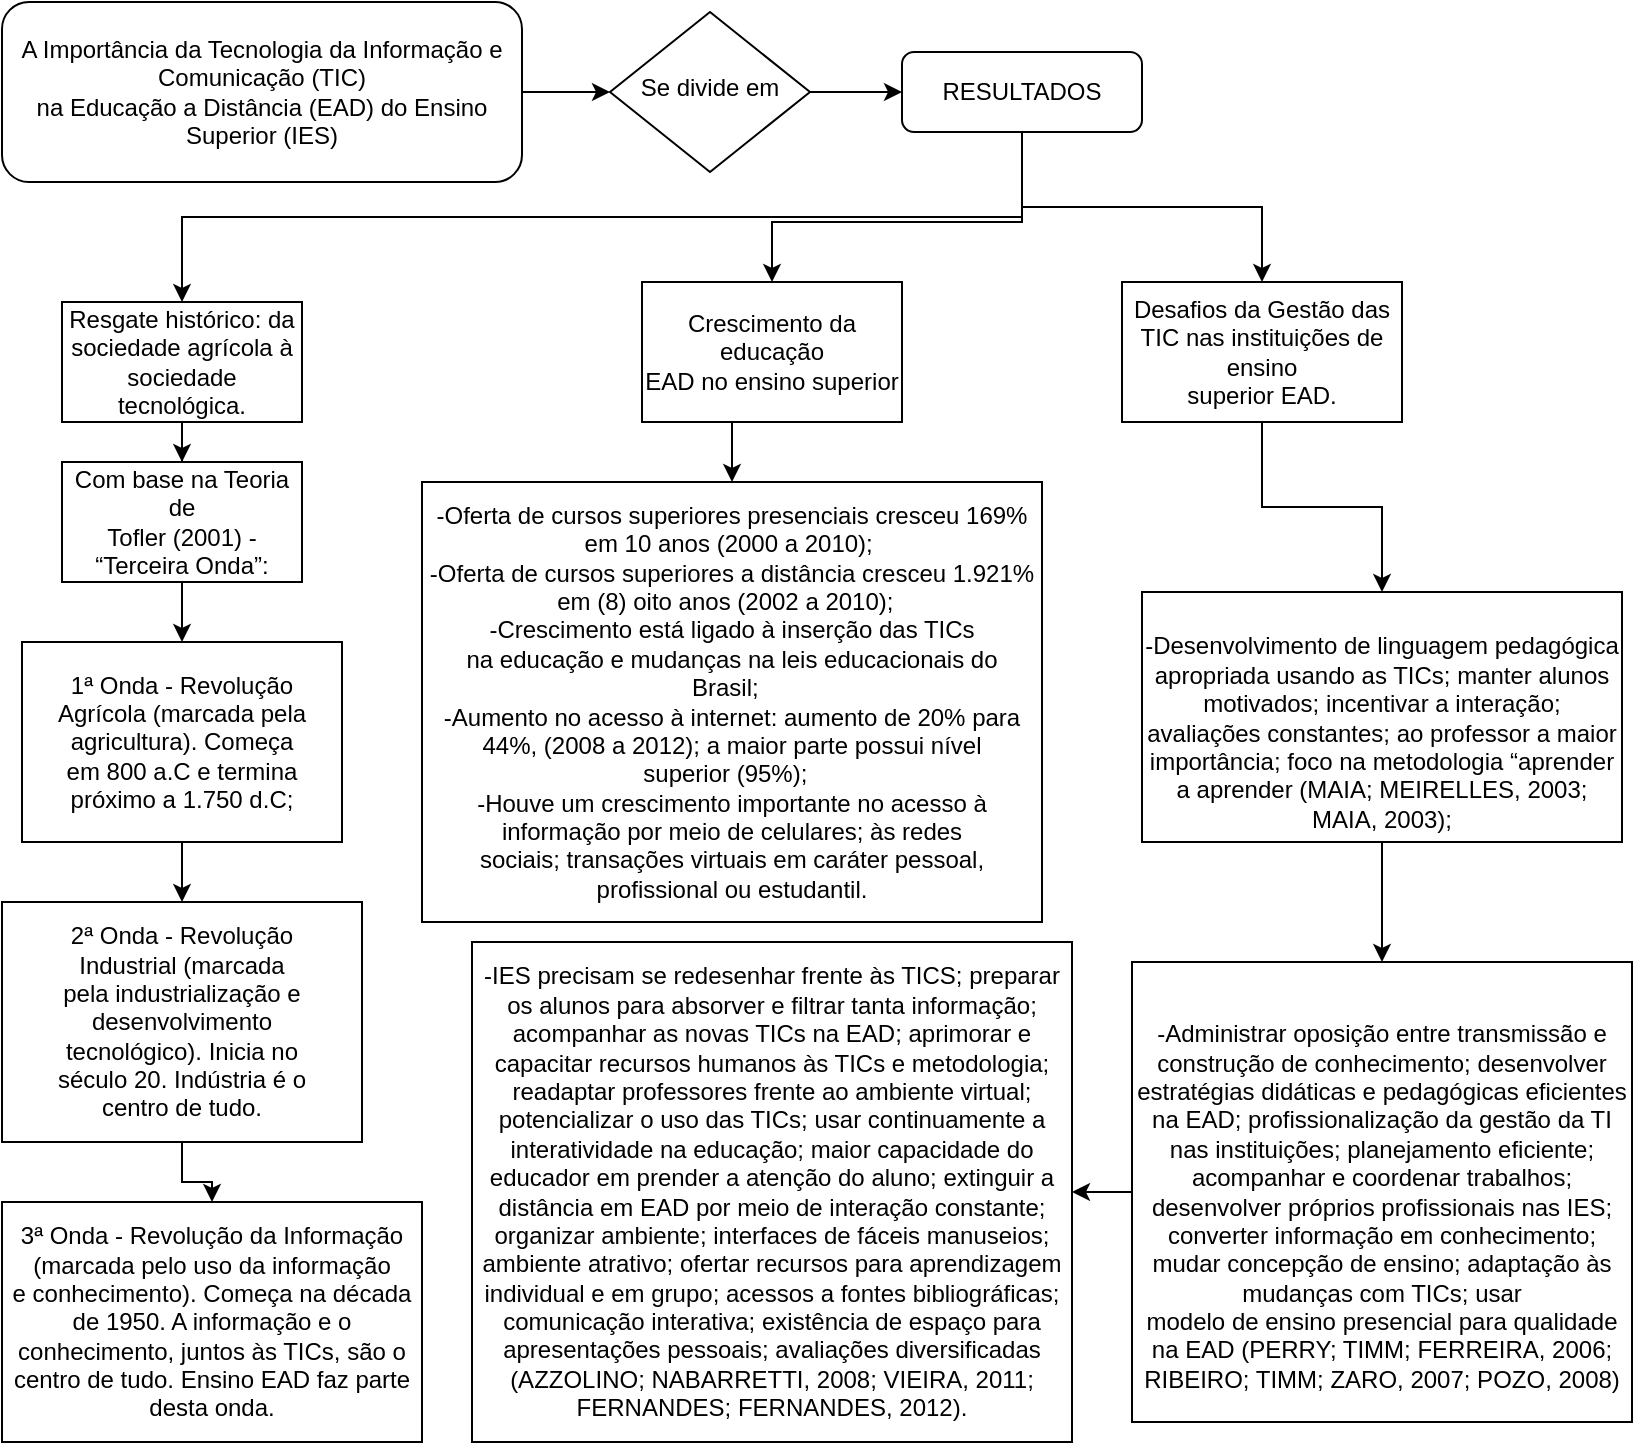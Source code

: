 <mxfile version="21.0.8" type="device"><diagram id="C5RBs43oDa-KdzZeNtuy" name="Page-1"><mxGraphModel dx="1114" dy="610" grid="1" gridSize="10" guides="1" tooltips="1" connect="1" arrows="1" fold="1" page="1" pageScale="1" pageWidth="827" pageHeight="1169" math="0" shadow="0"><root><mxCell id="WIyWlLk6GJQsqaUBKTNV-0"/><mxCell id="WIyWlLk6GJQsqaUBKTNV-1" parent="WIyWlLk6GJQsqaUBKTNV-0"/><mxCell id="7zVoyCd6cEXXm8PSGO4e-0" style="edgeStyle=orthogonalEdgeStyle;rounded=0;orthogonalLoop=1;jettySize=auto;html=1;exitX=1;exitY=0.5;exitDx=0;exitDy=0;entryX=0;entryY=0.5;entryDx=0;entryDy=0;" edge="1" parent="WIyWlLk6GJQsqaUBKTNV-1" source="7zVoyCd6cEXXm8PSGO4e-1" target="7zVoyCd6cEXXm8PSGO4e-3"><mxGeometry relative="1" as="geometry"/></mxCell><mxCell id="7zVoyCd6cEXXm8PSGO4e-1" value="A Importância da Tecnologia da Informação e Comunicação (TIC)&lt;br/&gt;na Educação a Distância (EAD) do Ensino Superior (IES)" style="rounded=1;whiteSpace=wrap;html=1;fontSize=12;glass=0;strokeWidth=1;shadow=0;" vertex="1" parent="WIyWlLk6GJQsqaUBKTNV-1"><mxGeometry x="10" y="10" width="260" height="90" as="geometry"/></mxCell><mxCell id="7zVoyCd6cEXXm8PSGO4e-2" style="edgeStyle=orthogonalEdgeStyle;rounded=0;orthogonalLoop=1;jettySize=auto;html=1;" edge="1" parent="WIyWlLk6GJQsqaUBKTNV-1" source="7zVoyCd6cEXXm8PSGO4e-3" target="7zVoyCd6cEXXm8PSGO4e-5"><mxGeometry relative="1" as="geometry"/></mxCell><mxCell id="7zVoyCd6cEXXm8PSGO4e-3" value="Se divide em" style="rhombus;whiteSpace=wrap;html=1;shadow=0;fontFamily=Helvetica;fontSize=12;align=center;strokeWidth=1;spacing=6;spacingTop=-4;" vertex="1" parent="WIyWlLk6GJQsqaUBKTNV-1"><mxGeometry x="314" y="15" width="100" height="80" as="geometry"/></mxCell><mxCell id="7zVoyCd6cEXXm8PSGO4e-10" style="edgeStyle=orthogonalEdgeStyle;rounded=0;orthogonalLoop=1;jettySize=auto;html=1;exitX=0.5;exitY=1;exitDx=0;exitDy=0;entryX=0.5;entryY=0;entryDx=0;entryDy=0;" edge="1" parent="WIyWlLk6GJQsqaUBKTNV-1" source="7zVoyCd6cEXXm8PSGO4e-5" target="7zVoyCd6cEXXm8PSGO4e-6"><mxGeometry relative="1" as="geometry"/></mxCell><mxCell id="7zVoyCd6cEXXm8PSGO4e-11" style="edgeStyle=orthogonalEdgeStyle;rounded=0;orthogonalLoop=1;jettySize=auto;html=1;exitX=0.5;exitY=1;exitDx=0;exitDy=0;entryX=0.5;entryY=0;entryDx=0;entryDy=0;" edge="1" parent="WIyWlLk6GJQsqaUBKTNV-1" source="7zVoyCd6cEXXm8PSGO4e-5" target="7zVoyCd6cEXXm8PSGO4e-8"><mxGeometry relative="1" as="geometry"/></mxCell><mxCell id="7zVoyCd6cEXXm8PSGO4e-12" style="edgeStyle=orthogonalEdgeStyle;rounded=0;orthogonalLoop=1;jettySize=auto;html=1;exitX=0.5;exitY=1;exitDx=0;exitDy=0;entryX=0.5;entryY=0;entryDx=0;entryDy=0;" edge="1" parent="WIyWlLk6GJQsqaUBKTNV-1" source="7zVoyCd6cEXXm8PSGO4e-5" target="7zVoyCd6cEXXm8PSGO4e-7"><mxGeometry relative="1" as="geometry"><Array as="points"><mxPoint x="520" y="120"/><mxPoint x="395" y="120"/></Array></mxGeometry></mxCell><mxCell id="7zVoyCd6cEXXm8PSGO4e-5" value="RESULTADOS" style="rounded=1;whiteSpace=wrap;html=1;fontSize=12;glass=0;strokeWidth=1;shadow=0;" vertex="1" parent="WIyWlLk6GJQsqaUBKTNV-1"><mxGeometry x="460" y="35" width="120" height="40" as="geometry"/></mxCell><mxCell id="7zVoyCd6cEXXm8PSGO4e-14" value="" style="edgeStyle=orthogonalEdgeStyle;rounded=0;orthogonalLoop=1;jettySize=auto;html=1;" edge="1" parent="WIyWlLk6GJQsqaUBKTNV-1" source="7zVoyCd6cEXXm8PSGO4e-6" target="7zVoyCd6cEXXm8PSGO4e-13"><mxGeometry relative="1" as="geometry"/></mxCell><mxCell id="7zVoyCd6cEXXm8PSGO4e-6" value="Resgate histórico: da&lt;br&gt;sociedade agrícola à&lt;br&gt;sociedade tecnológica." style="rounded=0;whiteSpace=wrap;html=1;" vertex="1" parent="WIyWlLk6GJQsqaUBKTNV-1"><mxGeometry x="40" y="160" width="120" height="60" as="geometry"/></mxCell><mxCell id="7zVoyCd6cEXXm8PSGO4e-22" style="edgeStyle=orthogonalEdgeStyle;rounded=0;orthogonalLoop=1;jettySize=auto;html=1;exitX=0.5;exitY=1;exitDx=0;exitDy=0;entryX=0.5;entryY=0;entryDx=0;entryDy=0;" edge="1" parent="WIyWlLk6GJQsqaUBKTNV-1" source="7zVoyCd6cEXXm8PSGO4e-7" target="7zVoyCd6cEXXm8PSGO4e-21"><mxGeometry relative="1" as="geometry"/></mxCell><mxCell id="7zVoyCd6cEXXm8PSGO4e-7" value="Crescimento da educação&lt;br&gt;EAD no ensino superior" style="rounded=0;whiteSpace=wrap;html=1;" vertex="1" parent="WIyWlLk6GJQsqaUBKTNV-1"><mxGeometry x="330" y="150" width="130" height="70" as="geometry"/></mxCell><mxCell id="7zVoyCd6cEXXm8PSGO4e-24" value="" style="edgeStyle=orthogonalEdgeStyle;rounded=0;orthogonalLoop=1;jettySize=auto;html=1;" edge="1" parent="WIyWlLk6GJQsqaUBKTNV-1" source="7zVoyCd6cEXXm8PSGO4e-8" target="7zVoyCd6cEXXm8PSGO4e-23"><mxGeometry relative="1" as="geometry"/></mxCell><mxCell id="7zVoyCd6cEXXm8PSGO4e-8" value="Desafios da Gestão das TIC nas instituições de ensino&lt;br&gt;superior EAD." style="rounded=0;whiteSpace=wrap;html=1;" vertex="1" parent="WIyWlLk6GJQsqaUBKTNV-1"><mxGeometry x="570" y="150" width="140" height="70" as="geometry"/></mxCell><mxCell id="7zVoyCd6cEXXm8PSGO4e-16" value="" style="edgeStyle=orthogonalEdgeStyle;rounded=0;orthogonalLoop=1;jettySize=auto;html=1;" edge="1" parent="WIyWlLk6GJQsqaUBKTNV-1" source="7zVoyCd6cEXXm8PSGO4e-13" target="7zVoyCd6cEXXm8PSGO4e-15"><mxGeometry relative="1" as="geometry"/></mxCell><mxCell id="7zVoyCd6cEXXm8PSGO4e-13" value="Com base na Teoria de&lt;br&gt;Tofler (2001) -&lt;br&gt;“Terceira Onda”:" style="whiteSpace=wrap;html=1;rounded=0;" vertex="1" parent="WIyWlLk6GJQsqaUBKTNV-1"><mxGeometry x="40" y="240" width="120" height="60" as="geometry"/></mxCell><mxCell id="7zVoyCd6cEXXm8PSGO4e-18" value="" style="edgeStyle=orthogonalEdgeStyle;rounded=0;orthogonalLoop=1;jettySize=auto;html=1;" edge="1" parent="WIyWlLk6GJQsqaUBKTNV-1" source="7zVoyCd6cEXXm8PSGO4e-15" target="7zVoyCd6cEXXm8PSGO4e-17"><mxGeometry relative="1" as="geometry"/></mxCell><mxCell id="7zVoyCd6cEXXm8PSGO4e-15" value="1ª Onda - Revolução&lt;br&gt;Agrícola (marcada pela&lt;br&gt;agricultura). Começa&lt;br&gt;em 800 a.C e termina&lt;br&gt;próximo a 1.750 d.C;" style="whiteSpace=wrap;html=1;rounded=0;" vertex="1" parent="WIyWlLk6GJQsqaUBKTNV-1"><mxGeometry x="20" y="330" width="160" height="100" as="geometry"/></mxCell><mxCell id="7zVoyCd6cEXXm8PSGO4e-20" value="" style="edgeStyle=orthogonalEdgeStyle;rounded=0;orthogonalLoop=1;jettySize=auto;html=1;" edge="1" parent="WIyWlLk6GJQsqaUBKTNV-1" source="7zVoyCd6cEXXm8PSGO4e-17" target="7zVoyCd6cEXXm8PSGO4e-19"><mxGeometry relative="1" as="geometry"/></mxCell><mxCell id="7zVoyCd6cEXXm8PSGO4e-17" value="2ª Onda - Revolução&lt;br&gt;Industrial (marcada&lt;br&gt;pela industrialização e&lt;br&gt;desenvolvimento&lt;br&gt;tecnológico). Inicia no&lt;br&gt;século 20. Indústria é o&lt;br&gt;centro de tudo." style="whiteSpace=wrap;html=1;rounded=0;" vertex="1" parent="WIyWlLk6GJQsqaUBKTNV-1"><mxGeometry x="10" y="460" width="180" height="120" as="geometry"/></mxCell><mxCell id="7zVoyCd6cEXXm8PSGO4e-19" value="3ª Onda - Revolução da Informação (marcada pelo uso da informação&lt;br&gt;e conhecimento). Começa na década de 1950. A informação e o conhecimento, juntos às TICs, são o centro de tudo. Ensino EAD faz parte desta onda." style="whiteSpace=wrap;html=1;rounded=0;" vertex="1" parent="WIyWlLk6GJQsqaUBKTNV-1"><mxGeometry x="10" y="610" width="210" height="120" as="geometry"/></mxCell><mxCell id="7zVoyCd6cEXXm8PSGO4e-21" value="&lt;div style=&quot;&quot;&gt;&lt;span style=&quot;background-color: initial;&quot;&gt;-Oferta de cursos superiores&amp;nbsp;&lt;/span&gt;&lt;span style=&quot;background-color: initial;&quot;&gt;presenciais cresceu 169% em&amp;nbsp;&lt;/span&gt;&lt;span style=&quot;background-color: initial;&quot;&gt;10 anos (2000 a 2010);&amp;nbsp;&lt;/span&gt;&lt;/div&gt;&lt;div style=&quot;&quot;&gt;&lt;span style=&quot;background-color: initial;&quot;&gt;-Oferta de cursos superiores a&amp;nbsp;&lt;/span&gt;&lt;span style=&quot;background-color: initial;&quot;&gt;distância cresceu 1.921% em&amp;nbsp;&lt;/span&gt;&lt;span style=&quot;background-color: initial;&quot;&gt;(8) oito anos (2002 a 2010);&amp;nbsp;&amp;nbsp;&lt;/span&gt;&lt;br&gt;&lt;/div&gt;&lt;div style=&quot;&quot;&gt;&lt;span style=&quot;background-color: initial;&quot;&gt;-Crescimento está ligado à&amp;nbsp;&lt;/span&gt;&lt;span style=&quot;background-color: initial;&quot;&gt;inserção das TICs na&amp;nbsp;&lt;/span&gt;&lt;span style=&quot;background-color: initial;&quot;&gt;educação e mudanças na leis&amp;nbsp;&lt;/span&gt;&lt;span style=&quot;background-color: initial;&quot;&gt;educacionais do Brasil;&amp;nbsp;&amp;nbsp;&lt;/span&gt;&lt;br&gt;&lt;/div&gt;&lt;div style=&quot;&quot;&gt;&lt;span style=&quot;background-color: initial;&quot;&gt;-Aumento no acesso à&amp;nbsp;&lt;/span&gt;&lt;span style=&quot;background-color: initial;&quot;&gt;internet: aumento de 20%&amp;nbsp;&lt;/span&gt;&lt;span style=&quot;background-color: initial;&quot;&gt;para 44%, (2008 a 2012); a&amp;nbsp;&lt;/span&gt;&lt;span style=&quot;background-color: initial;&quot;&gt;maior parte possui nível&lt;/span&gt;&lt;/div&gt;&lt;div style=&quot;&quot;&gt;&lt;span style=&quot;background-color: initial;&quot;&gt;superior (95%);&amp;nbsp;&amp;nbsp;&lt;/span&gt;&lt;/div&gt;&lt;div style=&quot;&quot;&gt;&lt;span style=&quot;background-color: initial;&quot;&gt;-Houve um crescimento&amp;nbsp;&lt;/span&gt;&lt;span style=&quot;background-color: initial;&quot;&gt;importante no acesso à&lt;/span&gt;&lt;br&gt;&lt;/div&gt;&lt;div style=&quot;&quot;&gt;&lt;span style=&quot;background-color: initial;&quot;&gt;informação por meio de&amp;nbsp;&lt;/span&gt;&lt;span style=&quot;background-color: initial;&quot;&gt;celulares; às redes sociais;&amp;nbsp;&lt;/span&gt;&lt;span style=&quot;background-color: initial;&quot;&gt;transações virtuais em caráter&amp;nbsp;&lt;/span&gt;&lt;span style=&quot;background-color: initial;&quot;&gt;pessoal, profissional ou&amp;nbsp;&lt;/span&gt;&lt;span style=&quot;background-color: initial;&quot;&gt;estudantil.&lt;/span&gt;&lt;/div&gt;" style="rounded=0;whiteSpace=wrap;html=1;align=center;" vertex="1" parent="WIyWlLk6GJQsqaUBKTNV-1"><mxGeometry x="220" y="250" width="310" height="220" as="geometry"/></mxCell><mxCell id="7zVoyCd6cEXXm8PSGO4e-26" value="" style="edgeStyle=orthogonalEdgeStyle;rounded=0;orthogonalLoop=1;jettySize=auto;html=1;" edge="1" parent="WIyWlLk6GJQsqaUBKTNV-1" source="7zVoyCd6cEXXm8PSGO4e-23" target="7zVoyCd6cEXXm8PSGO4e-25"><mxGeometry relative="1" as="geometry"/></mxCell><mxCell id="7zVoyCd6cEXXm8PSGO4e-23" value="&lt;br&gt;-Desenvolvimento de linguagem pedagógica apropriada usando as TICs; manter alunos motivados; incentivar a interação; avaliações constantes; ao professor a maior importância; foco na metodologia “aprender a aprender (MAIA; MEIRELLES, 2003; MAIA, 2003);&lt;br&gt;" style="whiteSpace=wrap;html=1;rounded=0;" vertex="1" parent="WIyWlLk6GJQsqaUBKTNV-1"><mxGeometry x="580" y="305" width="240" height="125" as="geometry"/></mxCell><mxCell id="7zVoyCd6cEXXm8PSGO4e-28" value="" style="edgeStyle=orthogonalEdgeStyle;rounded=0;orthogonalLoop=1;jettySize=auto;html=1;" edge="1" parent="WIyWlLk6GJQsqaUBKTNV-1" source="7zVoyCd6cEXXm8PSGO4e-25" target="7zVoyCd6cEXXm8PSGO4e-27"><mxGeometry relative="1" as="geometry"/></mxCell><mxCell id="7zVoyCd6cEXXm8PSGO4e-25" value="&lt;br&gt;-Administrar oposição entre transmissão e construção de conhecimento; desenvolver estratégias didáticas e pedagógicas eficientes na EAD; profissionalização da gestão da TI nas instituições; planejamento eficiente; acompanhar e coordenar trabalhos; desenvolver próprios profissionais nas IES; converter informação em conhecimento; mudar concepção de ensino; adaptação às mudanças com TICs; usar&lt;br&gt;modelo de ensino presencial para qualidade na EAD (PERRY; TIMM; FERREIRA, 2006; RIBEIRO; TIMM; ZARO, 2007; POZO, 2008) &lt;br&gt;" style="whiteSpace=wrap;html=1;rounded=0;" vertex="1" parent="WIyWlLk6GJQsqaUBKTNV-1"><mxGeometry x="575" y="490" width="250" height="230" as="geometry"/></mxCell><mxCell id="7zVoyCd6cEXXm8PSGO4e-27" value="-IES precisam se redesenhar frente às TICS; preparar os alunos para absorver e filtrar tanta informação; acompanhar as novas TICs na EAD; aprimorar e capacitar recursos humanos às TICs e metodologia; readaptar professores frente ao ambiente virtual; potencializar o uso das TICs; usar continuamente a interatividade na educação; maior capacidade do educador em prender a atenção do aluno; extinguir a distância em EAD por meio de interação constante; organizar ambiente; interfaces de fáceis manuseios;&lt;br&gt;ambiente atrativo; ofertar recursos para aprendizagem&lt;br&gt;individual e em grupo; acessos a fontes bibliográficas;&lt;br&gt;comunicação interativa; existência de espaço para&lt;br&gt;apresentações pessoais; avaliações diversificadas&lt;br&gt;(AZZOLINO; NABARRETTI, 2008; VIEIRA, 2011;&lt;br&gt;FERNANDES; FERNANDES, 2012). &lt;br&gt;" style="whiteSpace=wrap;html=1;rounded=0;" vertex="1" parent="WIyWlLk6GJQsqaUBKTNV-1"><mxGeometry x="245" y="480" width="300" height="250" as="geometry"/></mxCell></root></mxGraphModel></diagram></mxfile>